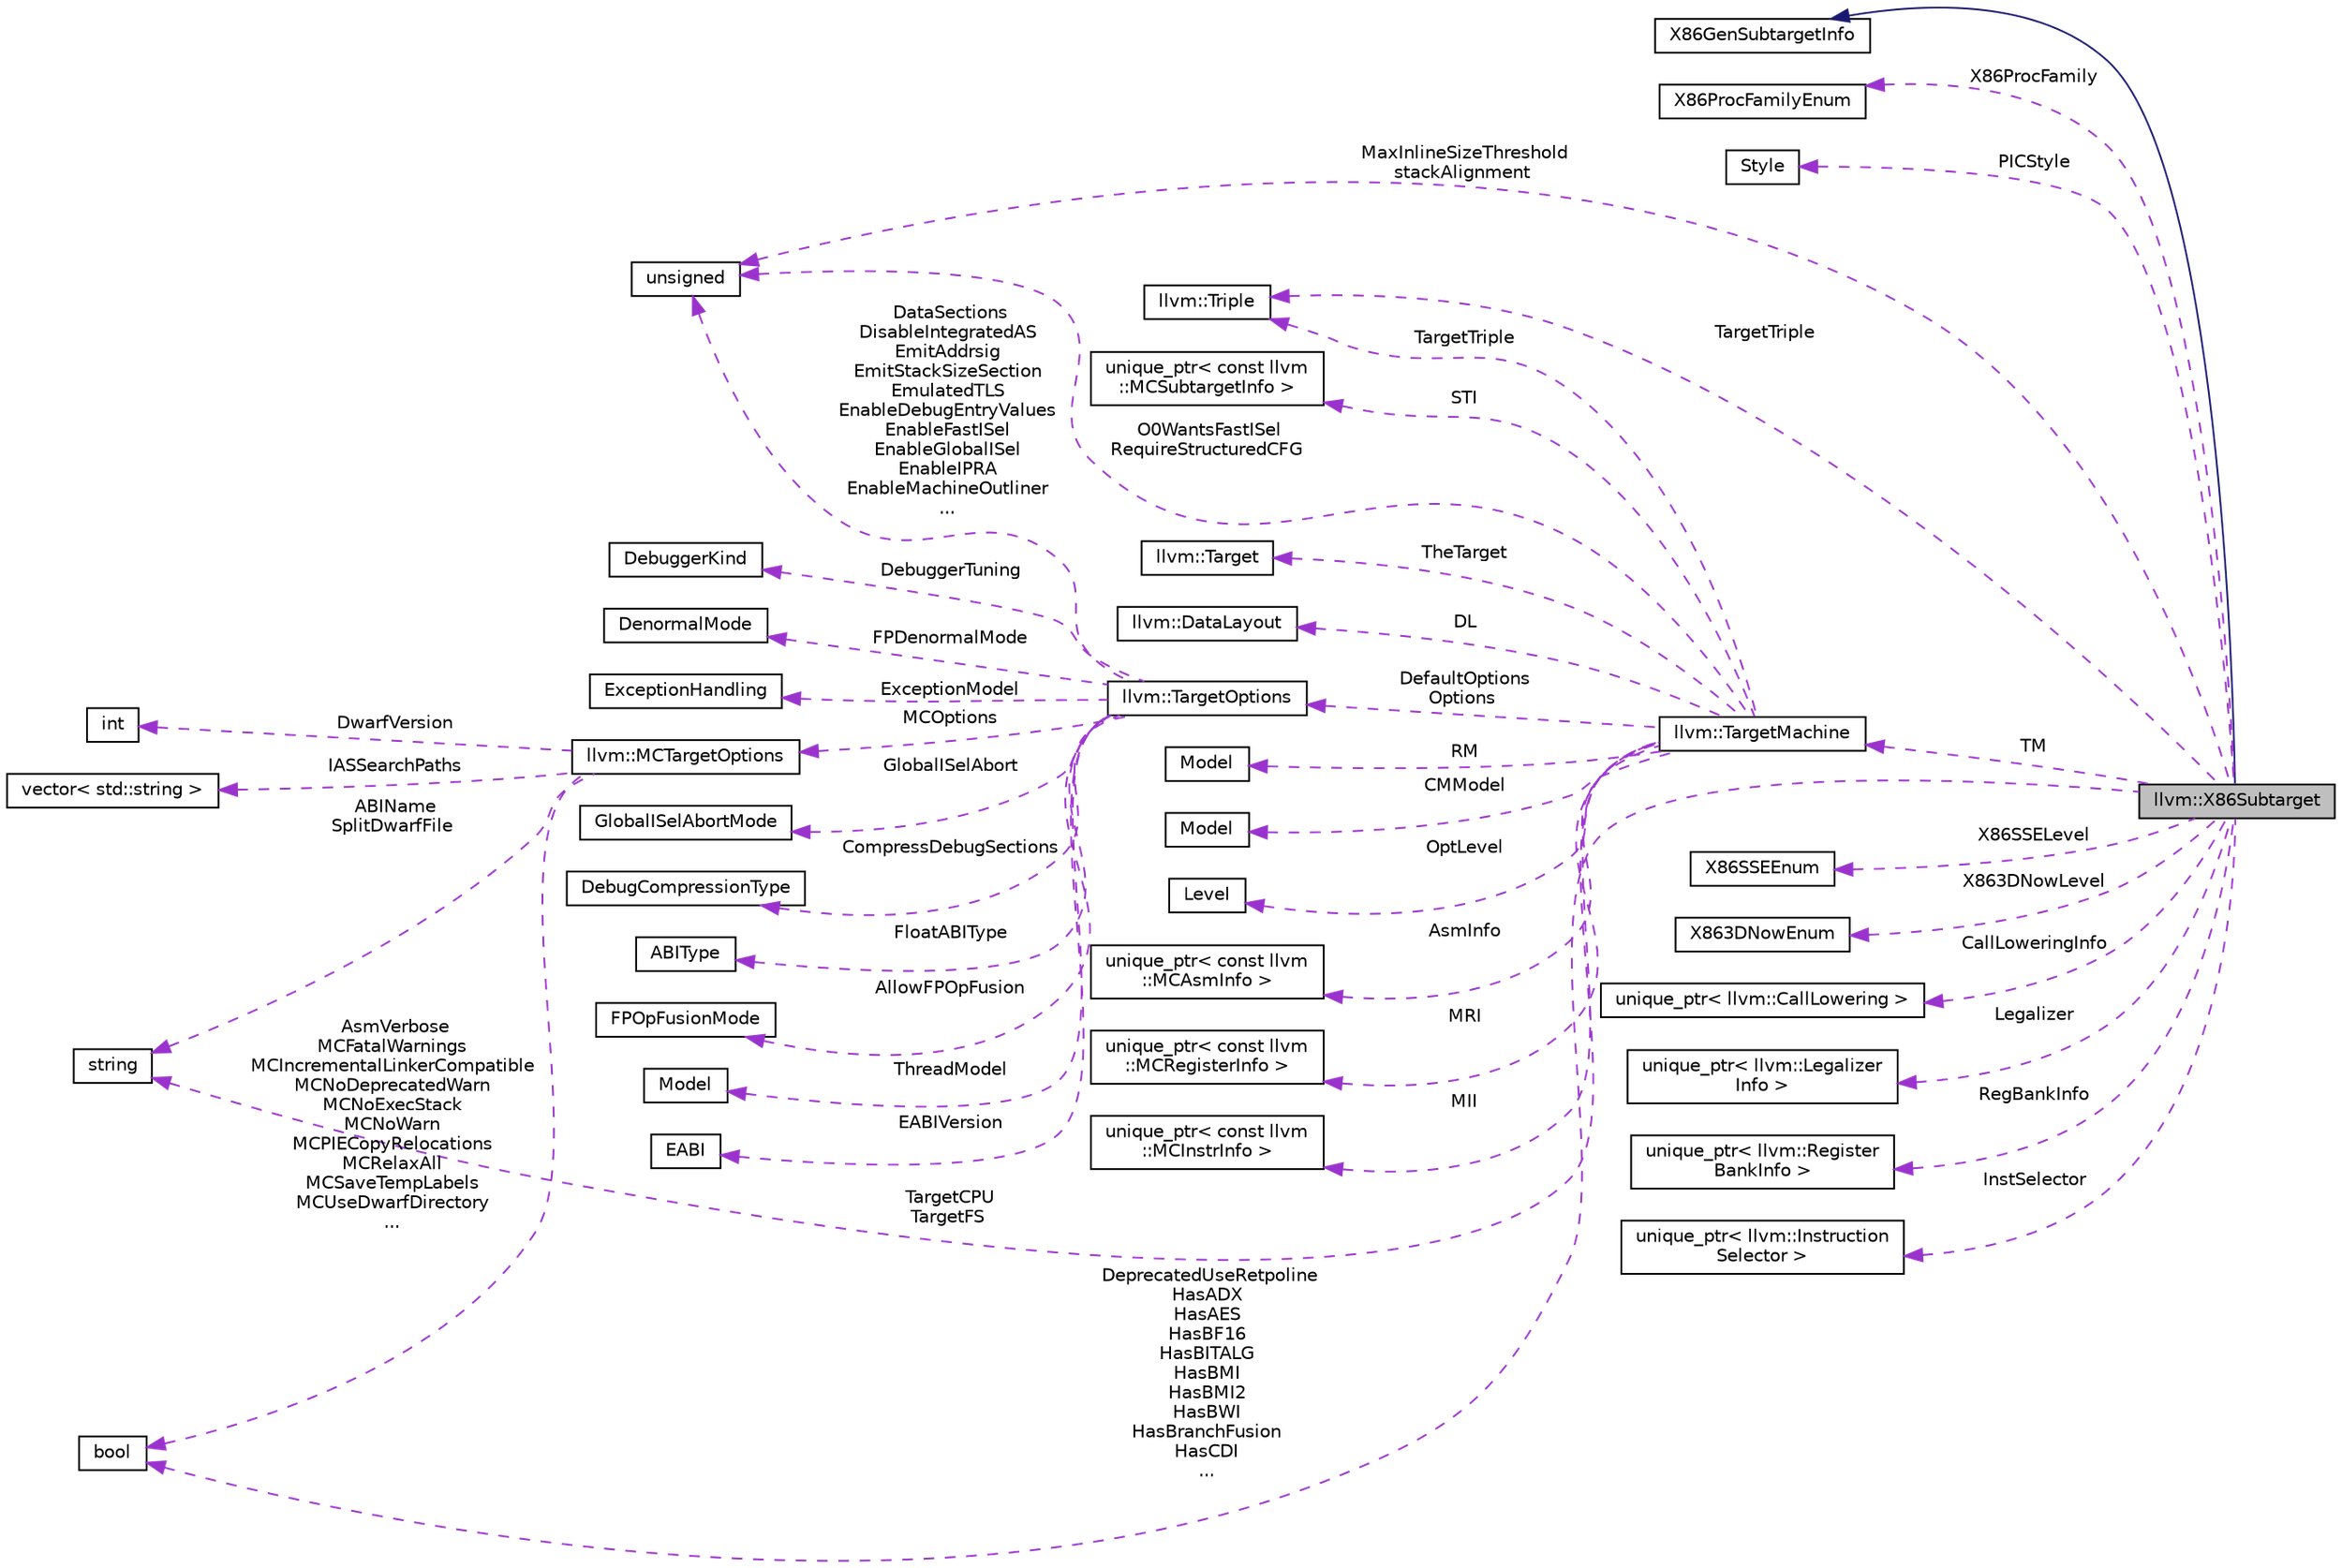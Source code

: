 digraph "llvm::X86Subtarget"
{
 // LATEX_PDF_SIZE
  bgcolor="transparent";
  edge [fontname="Helvetica",fontsize="10",labelfontname="Helvetica",labelfontsize="10"];
  node [fontname="Helvetica",fontsize="10",shape="box"];
  rankdir="LR";
  Node1 [label="llvm::X86Subtarget",height=0.2,width=0.4,color="black", fillcolor="grey75", style="filled", fontcolor="black",tooltip=" "];
  Node2 -> Node1 [dir="back",color="midnightblue",fontsize="10",style="solid",fontname="Helvetica"];
  Node2 [label="X86GenSubtargetInfo",height=0.2,width=0.4,color="black",URL="$classX86GenSubtargetInfo.html",tooltip=" "];
  Node3 -> Node1 [dir="back",color="darkorchid3",fontsize="10",style="dashed",label=" X86ProcFamily" ,fontname="Helvetica"];
  Node3 [label="X86ProcFamilyEnum",height=0.2,width=0.4,color="black",tooltip=" "];
  Node4 -> Node1 [dir="back",color="darkorchid3",fontsize="10",style="dashed",label=" PICStyle" ,fontname="Helvetica"];
  Node4 [label="Style",height=0.2,width=0.4,color="black",tooltip=" "];
  Node5 -> Node1 [dir="back",color="darkorchid3",fontsize="10",style="dashed",label=" TM" ,fontname="Helvetica"];
  Node5 [label="llvm::TargetMachine",height=0.2,width=0.4,color="black",URL="$classllvm_1_1TargetMachine.html",tooltip="Primary interface to the complete machine description for the target machine."];
  Node6 -> Node5 [dir="back",color="darkorchid3",fontsize="10",style="dashed",label=" TheTarget" ,fontname="Helvetica"];
  Node6 [label="llvm::Target",height=0.2,width=0.4,color="black",URL="$classllvm_1_1Target.html",tooltip="Target - Wrapper for Target specific information."];
  Node7 -> Node5 [dir="back",color="darkorchid3",fontsize="10",style="dashed",label=" DL" ,fontname="Helvetica"];
  Node7 [label="llvm::DataLayout",height=0.2,width=0.4,color="black",URL="$classllvm_1_1DataLayout.html",tooltip="A parsed version of the target data layout string in and methods for querying it."];
  Node8 -> Node5 [dir="back",color="darkorchid3",fontsize="10",style="dashed",label=" TargetTriple" ,fontname="Helvetica"];
  Node8 [label="llvm::Triple",height=0.2,width=0.4,color="black",URL="$classllvm_1_1Triple.html",tooltip="Triple - Helper class for working with autoconf configuration names."];
  Node9 -> Node5 [dir="back",color="darkorchid3",fontsize="10",style="dashed",label=" TargetCPU\nTargetFS" ,fontname="Helvetica"];
  Node9 [label="string",height=0.2,width=0.4,color="black",tooltip=" "];
  Node10 -> Node5 [dir="back",color="darkorchid3",fontsize="10",style="dashed",label=" RM" ,fontname="Helvetica"];
  Node10 [label="Model",height=0.2,width=0.4,color="black",tooltip=" "];
  Node11 -> Node5 [dir="back",color="darkorchid3",fontsize="10",style="dashed",label=" CMModel" ,fontname="Helvetica"];
  Node11 [label="Model",height=0.2,width=0.4,color="black",tooltip=" "];
  Node12 -> Node5 [dir="back",color="darkorchid3",fontsize="10",style="dashed",label=" OptLevel" ,fontname="Helvetica"];
  Node12 [label="Level",height=0.2,width=0.4,color="black",tooltip=" "];
  Node13 -> Node5 [dir="back",color="darkorchid3",fontsize="10",style="dashed",label=" AsmInfo" ,fontname="Helvetica"];
  Node13 [label="unique_ptr\< const llvm\l::MCAsmInfo \>",height=0.2,width=0.4,color="black",tooltip=" "];
  Node14 -> Node5 [dir="back",color="darkorchid3",fontsize="10",style="dashed",label=" MRI" ,fontname="Helvetica"];
  Node14 [label="unique_ptr\< const llvm\l::MCRegisterInfo \>",height=0.2,width=0.4,color="black",tooltip=" "];
  Node15 -> Node5 [dir="back",color="darkorchid3",fontsize="10",style="dashed",label=" MII" ,fontname="Helvetica"];
  Node15 [label="unique_ptr\< const llvm\l::MCInstrInfo \>",height=0.2,width=0.4,color="black",tooltip=" "];
  Node16 -> Node5 [dir="back",color="darkorchid3",fontsize="10",style="dashed",label=" STI" ,fontname="Helvetica"];
  Node16 [label="unique_ptr\< const llvm\l::MCSubtargetInfo \>",height=0.2,width=0.4,color="black",tooltip=" "];
  Node17 -> Node5 [dir="back",color="darkorchid3",fontsize="10",style="dashed",label=" O0WantsFastISel\nRequireStructuredCFG" ,fontname="Helvetica"];
  Node17 [label="unsigned",height=0.2,width=0.4,color="black",URL="$classunsigned.html",tooltip=" "];
  Node18 -> Node5 [dir="back",color="darkorchid3",fontsize="10",style="dashed",label=" DefaultOptions\nOptions" ,fontname="Helvetica"];
  Node18 [label="llvm::TargetOptions",height=0.2,width=0.4,color="black",URL="$classllvm_1_1TargetOptions.html",tooltip=" "];
  Node17 -> Node18 [dir="back",color="darkorchid3",fontsize="10",style="dashed",label=" DataSections\nDisableIntegratedAS\nEmitAddrsig\nEmitStackSizeSection\nEmulatedTLS\nEnableDebugEntryValues\nEnableFastISel\nEnableGlobalISel\nEnableIPRA\nEnableMachineOutliner\n..." ,fontname="Helvetica"];
  Node19 -> Node18 [dir="back",color="darkorchid3",fontsize="10",style="dashed",label=" GlobalISelAbort" ,fontname="Helvetica"];
  Node19 [label="GlobalISelAbortMode",height=0.2,width=0.4,color="black",tooltip=" "];
  Node20 -> Node18 [dir="back",color="darkorchid3",fontsize="10",style="dashed",label=" CompressDebugSections" ,fontname="Helvetica"];
  Node20 [label="DebugCompressionType",height=0.2,width=0.4,color="black",tooltip=" "];
  Node21 -> Node18 [dir="back",color="darkorchid3",fontsize="10",style="dashed",label=" FloatABIType" ,fontname="Helvetica"];
  Node21 [label="ABIType",height=0.2,width=0.4,color="black",tooltip=" "];
  Node22 -> Node18 [dir="back",color="darkorchid3",fontsize="10",style="dashed",label=" AllowFPOpFusion" ,fontname="Helvetica"];
  Node22 [label="FPOpFusionMode",height=0.2,width=0.4,color="black",tooltip=" "];
  Node23 -> Node18 [dir="back",color="darkorchid3",fontsize="10",style="dashed",label=" ThreadModel" ,fontname="Helvetica"];
  Node23 [label="Model",height=0.2,width=0.4,color="black",tooltip=" "];
  Node24 -> Node18 [dir="back",color="darkorchid3",fontsize="10",style="dashed",label=" EABIVersion" ,fontname="Helvetica"];
  Node24 [label="EABI",height=0.2,width=0.4,color="black",tooltip=" "];
  Node25 -> Node18 [dir="back",color="darkorchid3",fontsize="10",style="dashed",label=" DebuggerTuning" ,fontname="Helvetica"];
  Node25 [label="DebuggerKind",height=0.2,width=0.4,color="black",tooltip=" "];
  Node26 -> Node18 [dir="back",color="darkorchid3",fontsize="10",style="dashed",label=" FPDenormalMode" ,fontname="Helvetica"];
  Node26 [label="DenormalMode",height=0.2,width=0.4,color="black",tooltip=" "];
  Node27 -> Node18 [dir="back",color="darkorchid3",fontsize="10",style="dashed",label=" ExceptionModel" ,fontname="Helvetica"];
  Node27 [label="ExceptionHandling",height=0.2,width=0.4,color="black",tooltip=" "];
  Node28 -> Node18 [dir="back",color="darkorchid3",fontsize="10",style="dashed",label=" MCOptions" ,fontname="Helvetica"];
  Node28 [label="llvm::MCTargetOptions",height=0.2,width=0.4,color="black",URL="$classllvm_1_1MCTargetOptions.html",tooltip=" "];
  Node29 -> Node28 [dir="back",color="darkorchid3",fontsize="10",style="dashed",label=" AsmVerbose\nMCFatalWarnings\nMCIncrementalLinkerCompatible\nMCNoDeprecatedWarn\nMCNoExecStack\nMCNoWarn\nMCPIECopyRelocations\nMCRelaxAll\nMCSaveTempLabels\nMCUseDwarfDirectory\n..." ,fontname="Helvetica"];
  Node29 [label="bool",height=0.2,width=0.4,color="black",URL="$classbool.html",tooltip=" "];
  Node30 -> Node28 [dir="back",color="darkorchid3",fontsize="10",style="dashed",label=" DwarfVersion" ,fontname="Helvetica"];
  Node30 [label="int",height=0.2,width=0.4,color="black",tooltip=" "];
  Node9 -> Node28 [dir="back",color="darkorchid3",fontsize="10",style="dashed",label=" ABIName\nSplitDwarfFile" ,fontname="Helvetica"];
  Node31 -> Node28 [dir="back",color="darkorchid3",fontsize="10",style="dashed",label=" IASSearchPaths" ,fontname="Helvetica"];
  Node31 [label="vector\< std::string \>",height=0.2,width=0.4,color="black",tooltip=" "];
  Node32 -> Node1 [dir="back",color="darkorchid3",fontsize="10",style="dashed",label=" X86SSELevel" ,fontname="Helvetica"];
  Node32 [label="X86SSEEnum",height=0.2,width=0.4,color="black",tooltip=" "];
  Node33 -> Node1 [dir="back",color="darkorchid3",fontsize="10",style="dashed",label=" X863DNowLevel" ,fontname="Helvetica"];
  Node33 [label="X863DNowEnum",height=0.2,width=0.4,color="black",tooltip=" "];
  Node29 -> Node1 [dir="back",color="darkorchid3",fontsize="10",style="dashed",label=" DeprecatedUseRetpoline\nHasADX\nHasAES\nHasBF16\nHasBITALG\nHasBMI\nHasBMI2\nHasBWI\nHasBranchFusion\nHasCDI\n..." ,fontname="Helvetica"];
  Node17 -> Node1 [dir="back",color="darkorchid3",fontsize="10",style="dashed",label=" MaxInlineSizeThreshold\nstackAlignment" ,fontname="Helvetica"];
  Node8 -> Node1 [dir="back",color="darkorchid3",fontsize="10",style="dashed",label=" TargetTriple" ,fontname="Helvetica"];
  Node34 -> Node1 [dir="back",color="darkorchid3",fontsize="10",style="dashed",label=" CallLoweringInfo" ,fontname="Helvetica"];
  Node34 [label="unique_ptr\< llvm::CallLowering \>",height=0.2,width=0.4,color="black",tooltip=" "];
  Node35 -> Node1 [dir="back",color="darkorchid3",fontsize="10",style="dashed",label=" Legalizer" ,fontname="Helvetica"];
  Node35 [label="unique_ptr\< llvm::Legalizer\lInfo \>",height=0.2,width=0.4,color="black",tooltip=" "];
  Node36 -> Node1 [dir="back",color="darkorchid3",fontsize="10",style="dashed",label=" RegBankInfo" ,fontname="Helvetica"];
  Node36 [label="unique_ptr\< llvm::Register\lBankInfo \>",height=0.2,width=0.4,color="black",tooltip=" "];
  Node37 -> Node1 [dir="back",color="darkorchid3",fontsize="10",style="dashed",label=" InstSelector" ,fontname="Helvetica"];
  Node37 [label="unique_ptr\< llvm::Instruction\lSelector \>",height=0.2,width=0.4,color="black",tooltip=" "];
}
